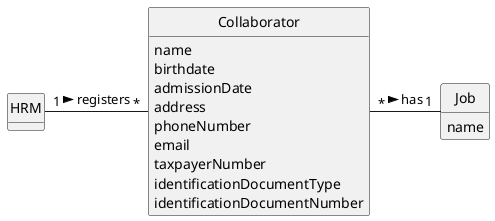 @startuml
skinparam monochrome true
skinparam packageStyle rectangle
skinparam shadowing false

'left to right direction

skinparam classAttributeIconSize 0

hide circle
hide methods

'title Domain Model

'class Platform {
'  -description
'}

class HRM {
}

class Job {
    name
}

class Collaborator {
    name
    birthdate
    admissionDate
    address
    phoneNumber
    email
    taxpayerNumber
    identificationDocumentType
    identificationDocumentNumber
}

HRM "1" - "*" Collaborator : registers >
Collaborator "*" - "1" Job : has >

@enduml